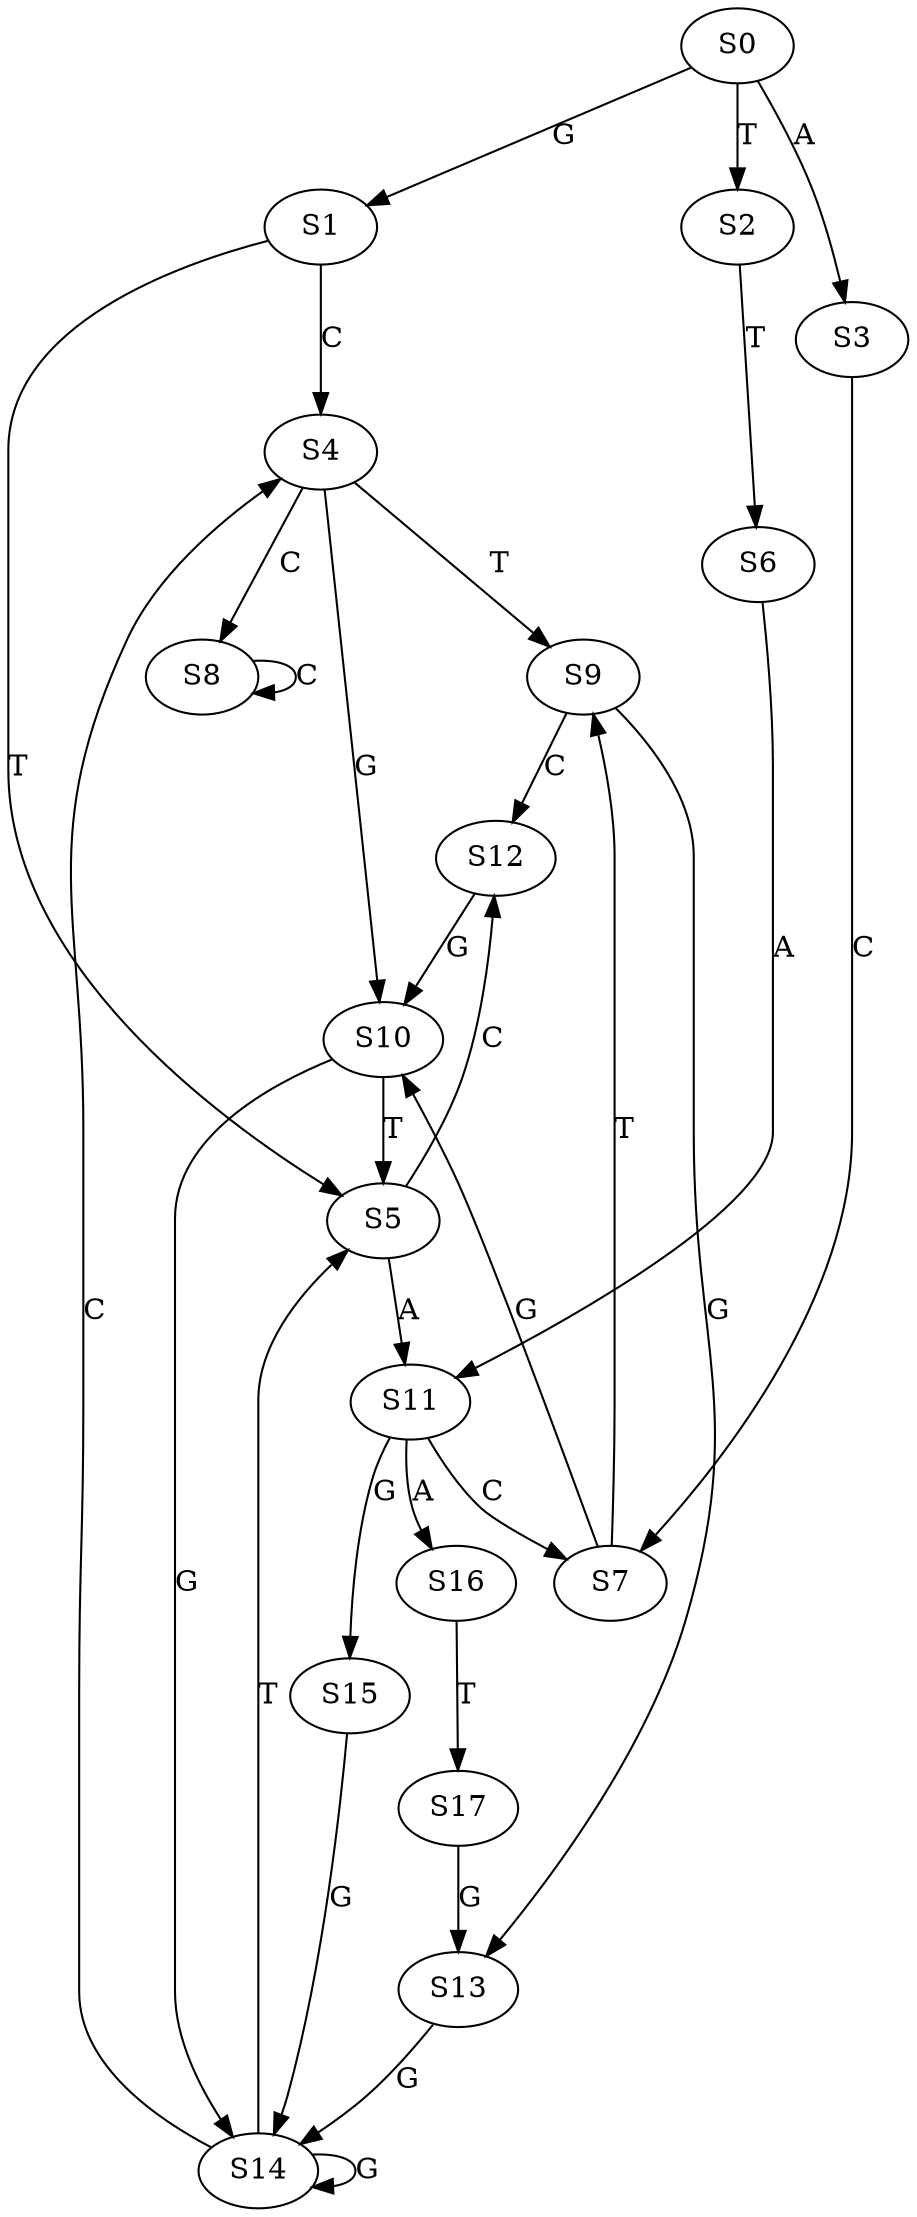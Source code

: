 strict digraph  {
	S0 -> S1 [ label = G ];
	S0 -> S2 [ label = T ];
	S0 -> S3 [ label = A ];
	S1 -> S4 [ label = C ];
	S1 -> S5 [ label = T ];
	S2 -> S6 [ label = T ];
	S3 -> S7 [ label = C ];
	S4 -> S8 [ label = C ];
	S4 -> S9 [ label = T ];
	S4 -> S10 [ label = G ];
	S5 -> S11 [ label = A ];
	S5 -> S12 [ label = C ];
	S6 -> S11 [ label = A ];
	S7 -> S9 [ label = T ];
	S7 -> S10 [ label = G ];
	S8 -> S8 [ label = C ];
	S9 -> S13 [ label = G ];
	S9 -> S12 [ label = C ];
	S10 -> S5 [ label = T ];
	S10 -> S14 [ label = G ];
	S11 -> S7 [ label = C ];
	S11 -> S15 [ label = G ];
	S11 -> S16 [ label = A ];
	S12 -> S10 [ label = G ];
	S13 -> S14 [ label = G ];
	S14 -> S4 [ label = C ];
	S14 -> S14 [ label = G ];
	S14 -> S5 [ label = T ];
	S15 -> S14 [ label = G ];
	S16 -> S17 [ label = T ];
	S17 -> S13 [ label = G ];
}

